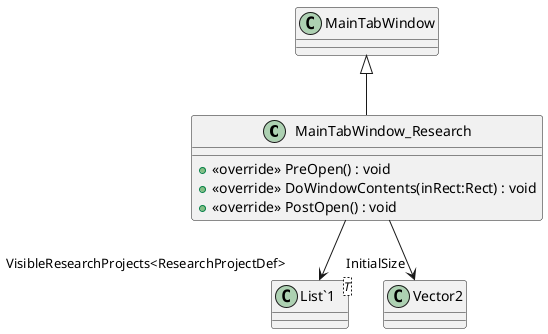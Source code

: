 @startuml
class MainTabWindow_Research {
    + <<override>> PreOpen() : void
    + <<override>> DoWindowContents(inRect:Rect) : void
    + <<override>> PostOpen() : void
}
class "List`1"<T> {
}
MainTabWindow <|-- MainTabWindow_Research
MainTabWindow_Research --> "VisibleResearchProjects<ResearchProjectDef>" "List`1"
MainTabWindow_Research --> "InitialSize" Vector2
@enduml
